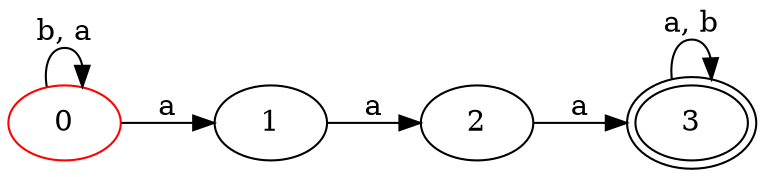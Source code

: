 digraph a {
 rankdir=LR
0[ label ="0", color=red ];
0 -> 1 [ label = "a" ];
0 -> 0 [ label = "b, a" ];
1[ label ="1",];
1 -> 2 [ label = "a" ];
2[ label ="2",];
2 -> 3 [ label = "a" ];
3[ label ="3",peripheries=2 ];
3 -> 3 [ label = "a, b" ];
}
